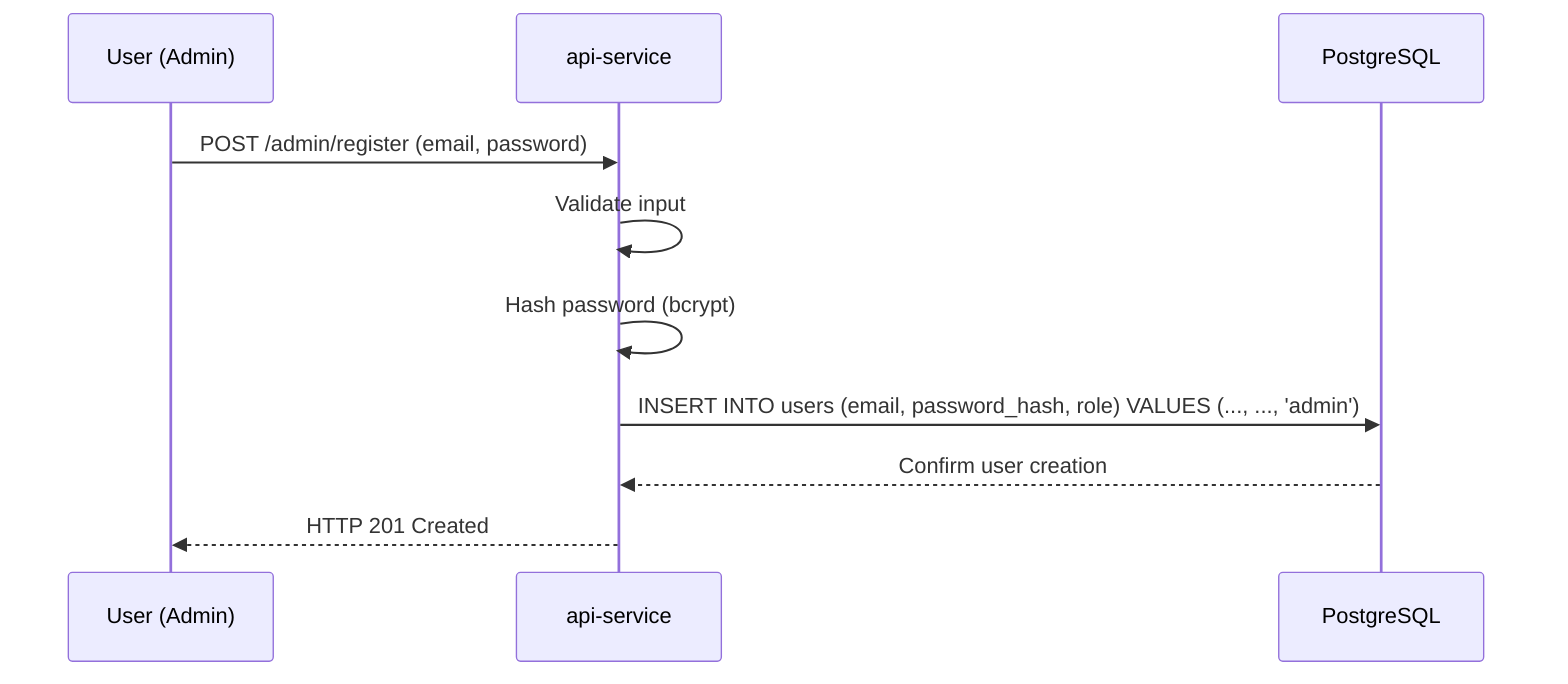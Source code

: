 sequenceDiagram
    participant U as User (Admin)
    participant API as api-service
    participant DB as PostgreSQL

    U->>API: POST /admin/register (email, password)
    API->>API: Validate input
    API->>API: Hash password (bcrypt)
    API->>DB: INSERT INTO users (email, password_hash, role) VALUES (..., ..., 'admin')
    DB-->>API: Confirm user creation
    API-->>U: HTTP 201 Created